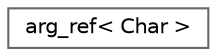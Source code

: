 digraph "类继承关系图"
{
 // LATEX_PDF_SIZE
  bgcolor="transparent";
  edge [fontname=Helvetica,fontsize=10,labelfontname=Helvetica,labelfontsize=10];
  node [fontname=Helvetica,fontsize=10,shape=box,height=0.2,width=0.4];
  rankdir="LR";
  Node0 [id="Node000000",label="arg_ref\< Char \>",height=0.2,width=0.4,color="grey40", fillcolor="white", style="filled",URL="$uniondetail_1_1arg__ref.html",tooltip=" "];
}

